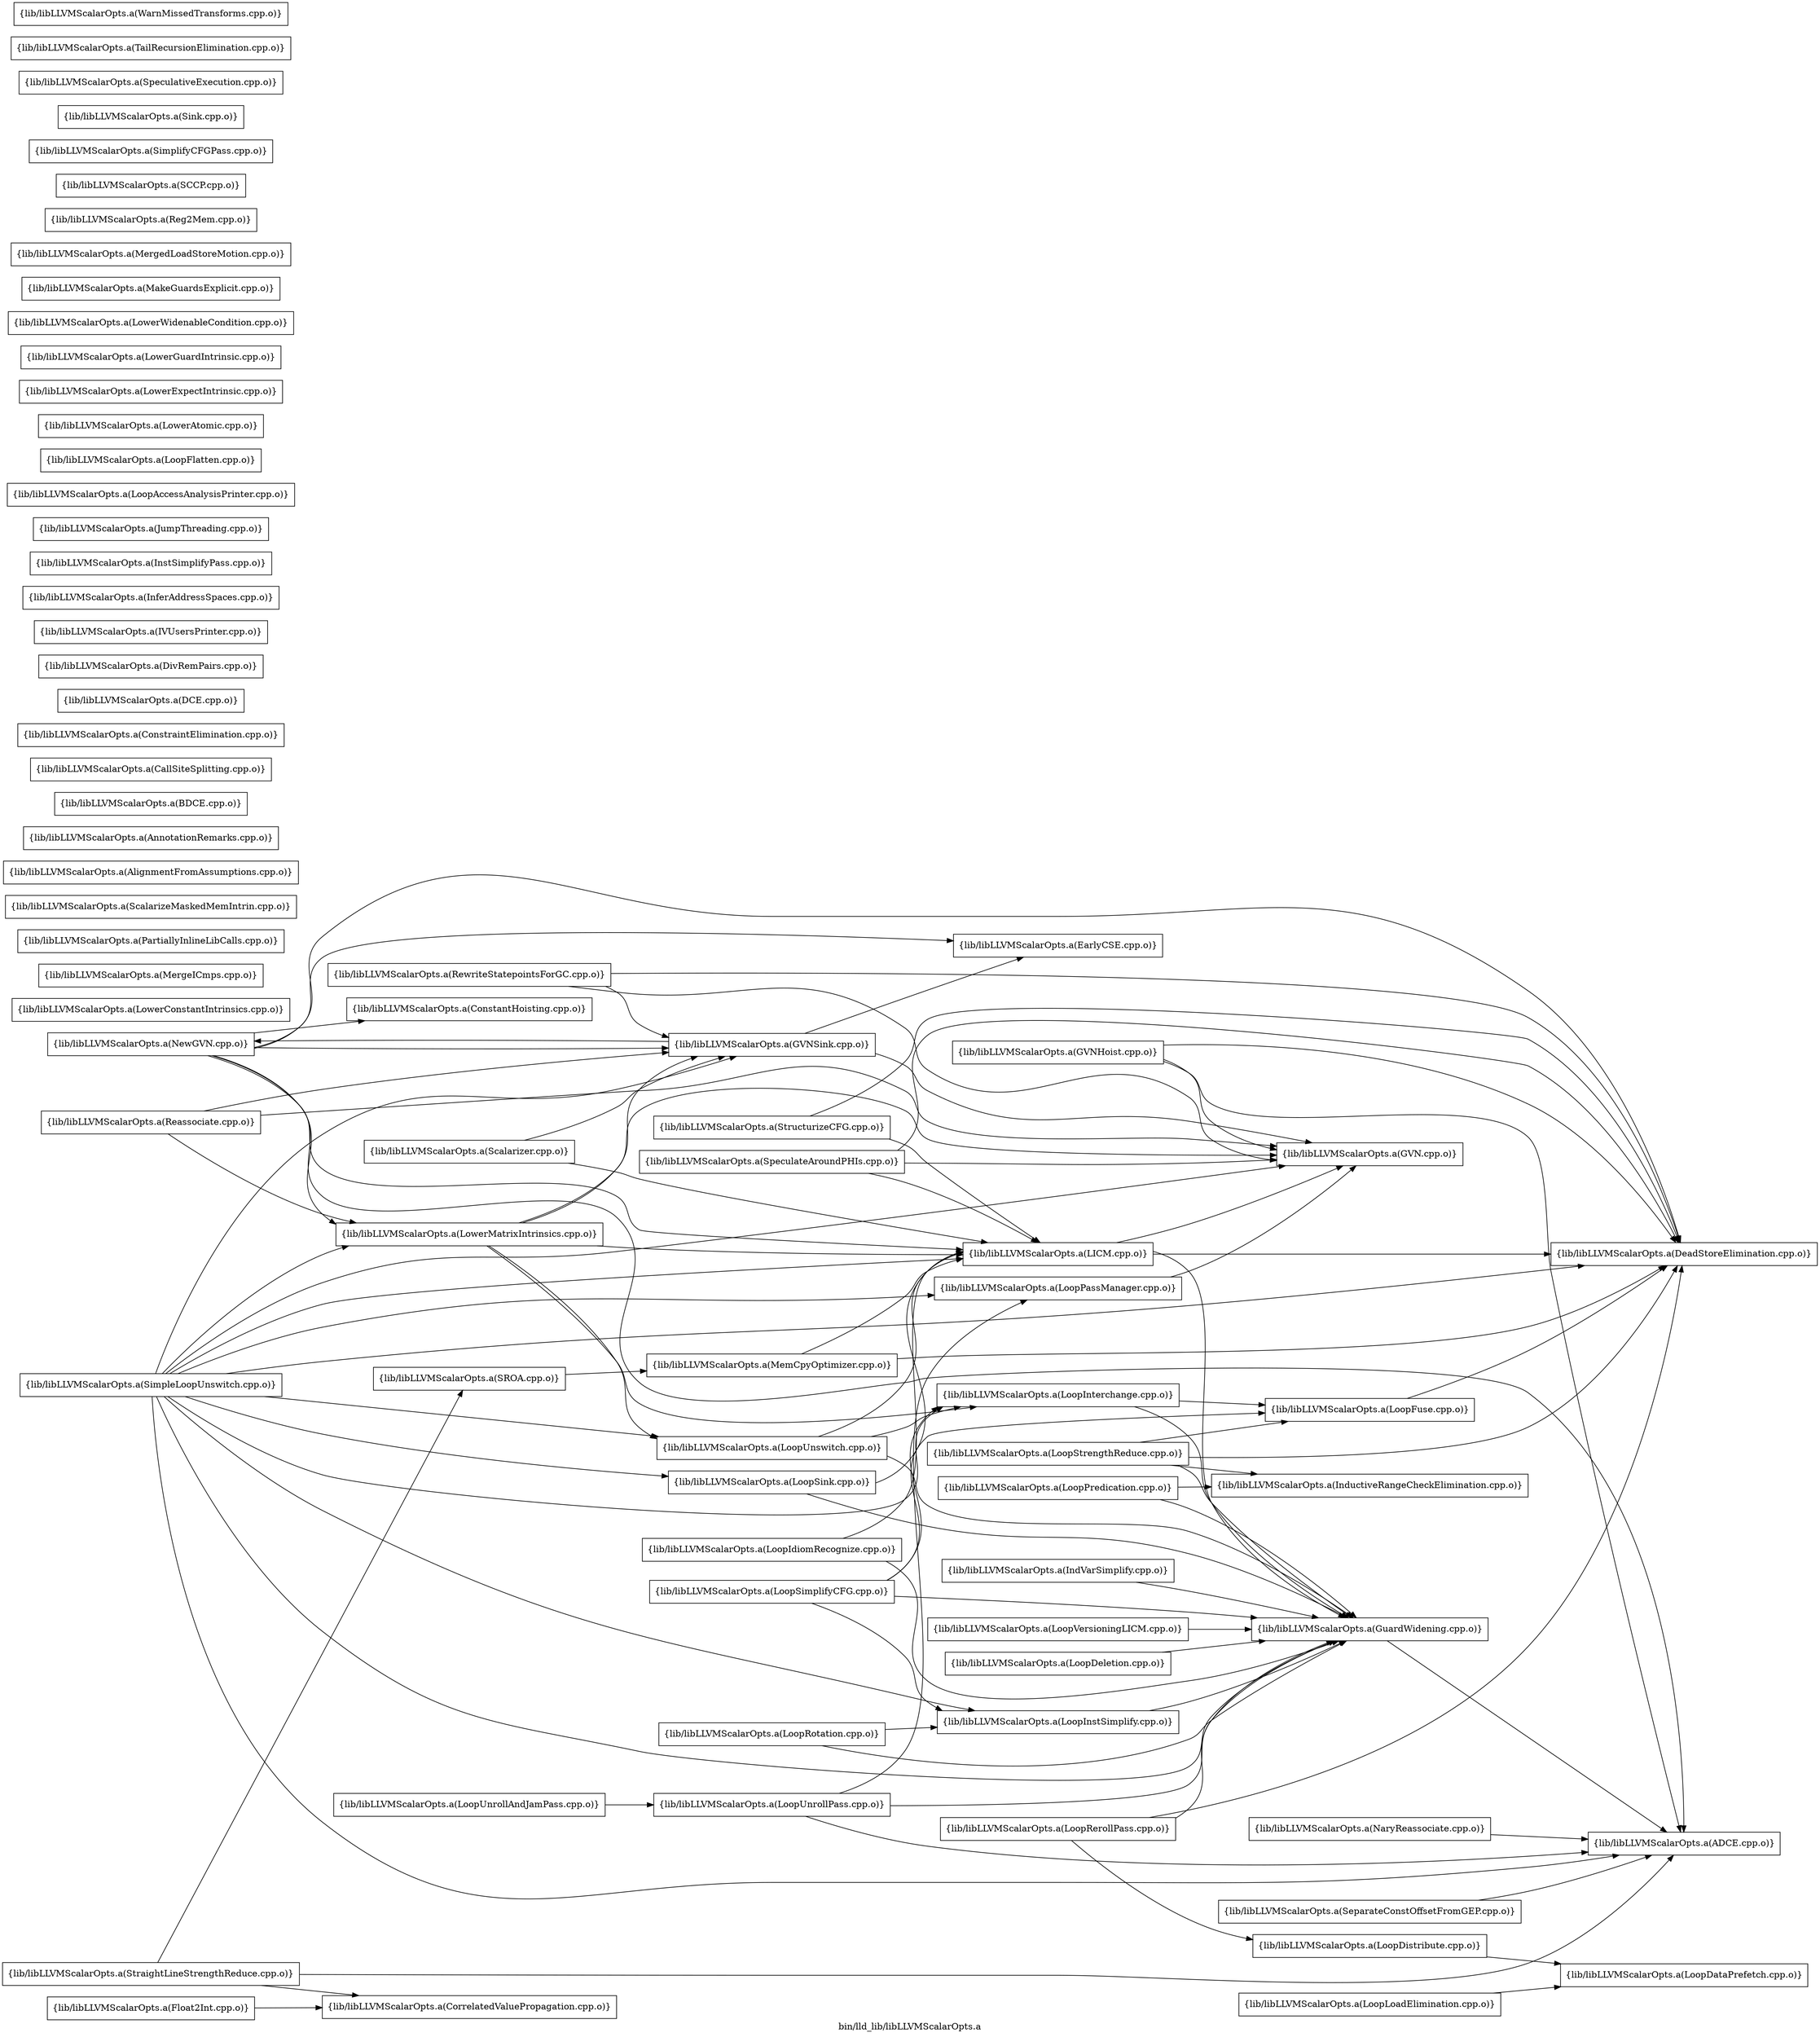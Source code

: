 digraph "bin/lld_lib/libLLVMScalarOpts.a" {
	label="bin/lld_lib/libLLVMScalarOpts.a";
	rankdir=LR;

	Node0x55af26eb9e38 [shape=record,shape=box,group=0,label="{lib/libLLVMScalarOpts.a(ConstantHoisting.cpp.o)}"];
	Node0x55af26ecbef8 [shape=record,shape=box,group=0,label="{lib/libLLVMScalarOpts.a(LoopStrengthReduce.cpp.o)}"];
	Node0x55af26ecbef8 -> Node0x55af26ed4f58;
	Node0x55af26ecbef8 -> Node0x55af26ed5958;
	Node0x55af26ecbef8 -> Node0x55af26ed1ee8;
	Node0x55af26ecbef8 -> Node0x55af26ec3618;
	Node0x55af26ec9608 [shape=record,shape=box,group=0,label="{lib/libLLVMScalarOpts.a(LowerConstantIntrinsics.cpp.o)}"];
	Node0x55af26ec6778 [shape=record,shape=box,group=0,label="{lib/libLLVMScalarOpts.a(MergeICmps.cpp.o)}"];
	Node0x55af26ec8708 [shape=record,shape=box,group=0,label="{lib/libLLVMScalarOpts.a(PartiallyInlineLibCalls.cpp.o)}"];
	Node0x55af26ecbfe8 [shape=record,shape=box,group=0,label="{lib/libLLVMScalarOpts.a(ScalarizeMaskedMemIntrin.cpp.o)}"];
	Node0x55af26eb7e58 [shape=record,shape=box,group=0,label="{lib/libLLVMScalarOpts.a(ADCE.cpp.o)}"];
	Node0x55af26eb8ad8 [shape=record,shape=box,group=0,label="{lib/libLLVMScalarOpts.a(AlignmentFromAssumptions.cpp.o)}"];
	Node0x55af26eb8d08 [shape=record,shape=box,group=0,label="{lib/libLLVMScalarOpts.a(AnnotationRemarks.cpp.o)}"];
	Node0x55af26eb9078 [shape=record,shape=box,group=0,label="{lib/libLLVMScalarOpts.a(BDCE.cpp.o)}"];
	Node0x55af26eba108 [shape=record,shape=box,group=0,label="{lib/libLLVMScalarOpts.a(CallSiteSplitting.cpp.o)}"];
	Node0x55af26ebae78 [shape=record,shape=box,group=0,label="{lib/libLLVMScalarOpts.a(ConstraintElimination.cpp.o)}"];
	Node0x55af26ed2c58 [shape=record,shape=box,group=0,label="{lib/libLLVMScalarOpts.a(CorrelatedValuePropagation.cpp.o)}"];
	Node0x55af26ed33d8 [shape=record,shape=box,group=0,label="{lib/libLLVMScalarOpts.a(DCE.cpp.o)}"];
	Node0x55af26ed4f58 [shape=record,shape=box,group=0,label="{lib/libLLVMScalarOpts.a(DeadStoreElimination.cpp.o)}"];
	Node0x55af26ed4b98 [shape=record,shape=box,group=0,label="{lib/libLLVMScalarOpts.a(DivRemPairs.cpp.o)}"];
	Node0x55af26ed5ea8 [shape=record,shape=box,group=0,label="{lib/libLLVMScalarOpts.a(EarlyCSE.cpp.o)}"];
	Node0x55af26ed68a8 [shape=record,shape=box,group=0,label="{lib/libLLVMScalarOpts.a(Float2Int.cpp.o)}"];
	Node0x55af26ed68a8 -> Node0x55af26ed2c58;
	Node0x55af26ed5958 [shape=record,shape=box,group=0,label="{lib/libLLVMScalarOpts.a(GuardWidening.cpp.o)}"];
	Node0x55af26ed5958 -> Node0x55af26eb7e58;
	Node0x55af26ed7578 [shape=record,shape=box,group=0,label="{lib/libLLVMScalarOpts.a(GVN.cpp.o)}"];
	Node0x55af26ed7848 [shape=record,shape=box,group=0,label="{lib/libLLVMScalarOpts.a(GVNHoist.cpp.o)}"];
	Node0x55af26ed7848 -> Node0x55af26eb7e58;
	Node0x55af26ed7848 -> Node0x55af26ed4f58;
	Node0x55af26ed7848 -> Node0x55af26ed7578;
	Node0x55af26ed6c68 [shape=record,shape=box,group=0,label="{lib/libLLVMScalarOpts.a(GVNSink.cpp.o)}"];
	Node0x55af26ed6c68 -> Node0x55af26ed5ea8;
	Node0x55af26ed6c68 -> Node0x55af26ed7578;
	Node0x55af26ed6c68 -> Node0x55af26ec88e8;
	Node0x55af26ece8d8 [shape=record,shape=box,group=0,label="{lib/libLLVMScalarOpts.a(IVUsersPrinter.cpp.o)}"];
	Node0x55af26ed1ee8 [shape=record,shape=box,group=0,label="{lib/libLLVMScalarOpts.a(InductiveRangeCheckElimination.cpp.o)}"];
	Node0x55af26ed2708 [shape=record,shape=box,group=0,label="{lib/libLLVMScalarOpts.a(IndVarSimplify.cpp.o)}"];
	Node0x55af26ed2708 -> Node0x55af26ed5958;
	Node0x55af26ed2b18 [shape=record,shape=box,group=0,label="{lib/libLLVMScalarOpts.a(InferAddressSpaces.cpp.o)}"];
	Node0x55af26ed3888 [shape=record,shape=box,group=0,label="{lib/libLLVMScalarOpts.a(InstSimplifyPass.cpp.o)}"];
	Node0x55af26ed3928 [shape=record,shape=box,group=0,label="{lib/libLLVMScalarOpts.a(JumpThreading.cpp.o)}"];
	Node0x55af26ed4698 [shape=record,shape=box,group=0,label="{lib/libLLVMScalarOpts.a(LICM.cpp.o)}"];
	Node0x55af26ed4698 -> Node0x55af26ed4f58;
	Node0x55af26ed4698 -> Node0x55af26ed5958;
	Node0x55af26ed4698 -> Node0x55af26ed7578;
	Node0x55af26ed4c38 [shape=record,shape=box,group=0,label="{lib/libLLVMScalarOpts.a(LoopAccessAnalysisPrinter.cpp.o)}"];
	Node0x55af26ed4eb8 [shape=record,shape=box,group=0,label="{lib/libLLVMScalarOpts.a(LoopSink.cpp.o)}"];
	Node0x55af26ed4eb8 -> Node0x55af26ed5958;
	Node0x55af26ed4eb8 -> Node0x55af26ed4698;
	Node0x55af26ed5d18 [shape=record,shape=box,group=0,label="{lib/libLLVMScalarOpts.a(LoopDeletion.cpp.o)}"];
	Node0x55af26ed5d18 -> Node0x55af26ed5958;
	Node0x55af26ed5c78 [shape=record,shape=box,group=0,label="{lib/libLLVMScalarOpts.a(LoopDataPrefetch.cpp.o)}"];
	Node0x55af26ed6a88 [shape=record,shape=box,group=0,label="{lib/libLLVMScalarOpts.a(LoopDistribute.cpp.o)}"];
	Node0x55af26ed6a88 -> Node0x55af26ed5c78;
	Node0x55af26ec3618 [shape=record,shape=box,group=0,label="{lib/libLLVMScalarOpts.a(LoopFuse.cpp.o)}"];
	Node0x55af26ec3618 -> Node0x55af26ed4f58;
	Node0x55af26ec1a48 [shape=record,shape=box,group=0,label="{lib/libLLVMScalarOpts.a(LoopIdiomRecognize.cpp.o)}"];
	Node0x55af26ec1a48 -> Node0x55af26ed5958;
	Node0x55af26ec1a48 -> Node0x55af26ed4698;
	Node0x55af26ec13b8 [shape=record,shape=box,group=0,label="{lib/libLLVMScalarOpts.a(LoopInstSimplify.cpp.o)}"];
	Node0x55af26ec13b8 -> Node0x55af26ed5958;
	Node0x55af26ec26c8 [shape=record,shape=box,group=0,label="{lib/libLLVMScalarOpts.a(LoopInterchange.cpp.o)}"];
	Node0x55af26ec26c8 -> Node0x55af26ed5958;
	Node0x55af26ec26c8 -> Node0x55af26ec3618;
	Node0x55af26ec5af8 [shape=record,shape=box,group=0,label="{lib/libLLVMScalarOpts.a(LoopFlatten.cpp.o)}"];
	Node0x55af26ec4f68 [shape=record,shape=box,group=0,label="{lib/libLLVMScalarOpts.a(LoopLoadElimination.cpp.o)}"];
	Node0x55af26ec4f68 -> Node0x55af26ed5c78;
	Node0x55af26ec5508 [shape=record,shape=box,group=0,label="{lib/libLLVMScalarOpts.a(LoopPassManager.cpp.o)}"];
	Node0x55af26ec5508 -> Node0x55af26ed7578;
	Node0x55af26ec47e8 [shape=record,shape=box,group=0,label="{lib/libLLVMScalarOpts.a(LoopPredication.cpp.o)}"];
	Node0x55af26ec47e8 -> Node0x55af26ed5958;
	Node0x55af26ec47e8 -> Node0x55af26ed1ee8;
	Node0x55af26ec3c58 [shape=record,shape=box,group=0,label="{lib/libLLVMScalarOpts.a(LoopRerollPass.cpp.o)}"];
	Node0x55af26ec3c58 -> Node0x55af26ed4f58;
	Node0x55af26ec3c58 -> Node0x55af26ed5958;
	Node0x55af26ec3c58 -> Node0x55af26ed6a88;
	Node0x55af26ec43d8 [shape=record,shape=box,group=0,label="{lib/libLLVMScalarOpts.a(LoopRotation.cpp.o)}"];
	Node0x55af26ec43d8 -> Node0x55af26ed5958;
	Node0x55af26ec43d8 -> Node0x55af26ec13b8;
	Node0x55af26ec8758 [shape=record,shape=box,group=0,label="{lib/libLLVMScalarOpts.a(LoopSimplifyCFG.cpp.o)}"];
	Node0x55af26ec8758 -> Node0x55af26ed5958;
	Node0x55af26ec8758 -> Node0x55af26ec3618;
	Node0x55af26ec8758 -> Node0x55af26ec13b8;
	Node0x55af26ec8758 -> Node0x55af26ec26c8;
	Node0x55af26ecc038 [shape=record,shape=box,group=0,label="{lib/libLLVMScalarOpts.a(LoopUnrollPass.cpp.o)}"];
	Node0x55af26ecc038 -> Node0x55af26eb7e58;
	Node0x55af26ecc038 -> Node0x55af26ed5958;
	Node0x55af26ecc038 -> Node0x55af26ec5508;
	Node0x55af26ecb458 [shape=record,shape=box,group=0,label="{lib/libLLVMScalarOpts.a(LoopUnrollAndJamPass.cpp.o)}"];
	Node0x55af26ecb458 -> Node0x55af26ecc038;
	Node0x55af26ecce48 [shape=record,shape=box,group=0,label="{lib/libLLVMScalarOpts.a(LoopVersioningLICM.cpp.o)}"];
	Node0x55af26ecce48 -> Node0x55af26ed5958;
	Node0x55af26ec9fb8 [shape=record,shape=box,group=0,label="{lib/libLLVMScalarOpts.a(LowerAtomic.cpp.o)}"];
	Node0x55af26ec8e38 [shape=record,shape=box,group=0,label="{lib/libLLVMScalarOpts.a(LowerExpectIntrinsic.cpp.o)}"];
	Node0x55af26ecb228 [shape=record,shape=box,group=0,label="{lib/libLLVMScalarOpts.a(LowerGuardIntrinsic.cpp.o)}"];
	Node0x55af26ecb3b8 [shape=record,shape=box,group=0,label="{lib/libLLVMScalarOpts.a(LowerMatrixIntrinsics.cpp.o)}"];
	Node0x55af26ecb3b8 -> Node0x55af26ed7578;
	Node0x55af26ecb3b8 -> Node0x55af26ed6c68;
	Node0x55af26ecb3b8 -> Node0x55af26ed4698;
	Node0x55af26ecb3b8 -> Node0x55af26ec26c8;
	Node0x55af26ecb3b8 -> Node0x55af26ecd5c8;
	Node0x55af26eca0f8 [shape=record,shape=box,group=0,label="{lib/libLLVMScalarOpts.a(LowerWidenableCondition.cpp.o)}"];
	Node0x55af26ec5b48 [shape=record,shape=box,group=0,label="{lib/libLLVMScalarOpts.a(MakeGuardsExplicit.cpp.o)}"];
	Node0x55af26ec6598 [shape=record,shape=box,group=0,label="{lib/libLLVMScalarOpts.a(MemCpyOptimizer.cpp.o)}"];
	Node0x55af26ec6598 -> Node0x55af26ed4f58;
	Node0x55af26ec6598 -> Node0x55af26ed4698;
	Node0x55af26ec73f8 [shape=record,shape=box,group=0,label="{lib/libLLVMScalarOpts.a(MergedLoadStoreMotion.cpp.o)}"];
	Node0x55af26ec78a8 [shape=record,shape=box,group=0,label="{lib/libLLVMScalarOpts.a(NaryReassociate.cpp.o)}"];
	Node0x55af26ec78a8 -> Node0x55af26eb7e58;
	Node0x55af26ec88e8 [shape=record,shape=box,group=0,label="{lib/libLLVMScalarOpts.a(NewGVN.cpp.o)}"];
	Node0x55af26ec88e8 -> Node0x55af26eb7e58;
	Node0x55af26ec88e8 -> Node0x55af26eb9e38;
	Node0x55af26ec88e8 -> Node0x55af26ed4f58;
	Node0x55af26ec88e8 -> Node0x55af26ed5ea8;
	Node0x55af26ec88e8 -> Node0x55af26ed6c68;
	Node0x55af26ec88e8 -> Node0x55af26ed4698;
	Node0x55af26ec88e8 -> Node0x55af26ecb3b8;
	Node0x55af26ed2a78 [shape=record,shape=box,group=0,label="{lib/libLLVMScalarOpts.a(Reassociate.cpp.o)}"];
	Node0x55af26ed2a78 -> Node0x55af26ed7578;
	Node0x55af26ed2a78 -> Node0x55af26ed6c68;
	Node0x55af26ed2a78 -> Node0x55af26ecb3b8;
	Node0x55af26ed3b08 [shape=record,shape=box,group=0,label="{lib/libLLVMScalarOpts.a(Reg2Mem.cpp.o)}"];
	Node0x55af26ed39c8 [shape=record,shape=box,group=0,label="{lib/libLLVMScalarOpts.a(RewriteStatepointsForGC.cpp.o)}"];
	Node0x55af26ed39c8 -> Node0x55af26ed4f58;
	Node0x55af26ed39c8 -> Node0x55af26ed7578;
	Node0x55af26ed39c8 -> Node0x55af26ed6c68;
	Node0x55af26ed4058 [shape=record,shape=box,group=0,label="{lib/libLLVMScalarOpts.a(SCCP.cpp.o)}"];
	Node0x55af26ecb318 [shape=record,shape=box,group=0,label="{lib/libLLVMScalarOpts.a(SROA.cpp.o)}"];
	Node0x55af26ecb318 -> Node0x55af26ec6598;
	Node0x55af26ecc498 [shape=record,shape=box,group=0,label="{lib/libLLVMScalarOpts.a(Scalarizer.cpp.o)}"];
	Node0x55af26ecc498 -> Node0x55af26ed6c68;
	Node0x55af26ecc498 -> Node0x55af26ed4698;
	Node0x55af26ec9f18 [shape=record,shape=box,group=0,label="{lib/libLLVMScalarOpts.a(SeparateConstOffsetFromGEP.cpp.o)}"];
	Node0x55af26ec9f18 -> Node0x55af26eb7e58;
	Node0x55af26ecb098 [shape=record,shape=box,group=0,label="{lib/libLLVMScalarOpts.a(SimpleLoopUnswitch.cpp.o)}"];
	Node0x55af26ecb098 -> Node0x55af26eb7e58;
	Node0x55af26ecb098 -> Node0x55af26ed4f58;
	Node0x55af26ecb098 -> Node0x55af26ed5958;
	Node0x55af26ecb098 -> Node0x55af26ed7578;
	Node0x55af26ecb098 -> Node0x55af26ed6c68;
	Node0x55af26ecb098 -> Node0x55af26ed4698;
	Node0x55af26ecb098 -> Node0x55af26ed4eb8;
	Node0x55af26ecb098 -> Node0x55af26ec13b8;
	Node0x55af26ecb098 -> Node0x55af26ec26c8;
	Node0x55af26ecb098 -> Node0x55af26ec5508;
	Node0x55af26ecb098 -> Node0x55af26ecd5c8;
	Node0x55af26ecb098 -> Node0x55af26ecb3b8;
	Node0x55af26ec8fc8 [shape=record,shape=box,group=0,label="{lib/libLLVMScalarOpts.a(SimplifyCFGPass.cpp.o)}"];
	Node0x55af26ec8e88 [shape=record,shape=box,group=0,label="{lib/libLLVMScalarOpts.a(Sink.cpp.o)}"];
	Node0x55af26ec9798 [shape=record,shape=box,group=0,label="{lib/libLLVMScalarOpts.a(SpeculativeExecution.cpp.o)}"];
	Node0x55af26ec7b78 [shape=record,shape=box,group=0,label="{lib/libLLVMScalarOpts.a(SpeculateAroundPHIs.cpp.o)}"];
	Node0x55af26ec7b78 -> Node0x55af26ed4f58;
	Node0x55af26ec7b78 -> Node0x55af26ed7578;
	Node0x55af26ec7b78 -> Node0x55af26ed4698;
	Node0x55af26ec87f8 [shape=record,shape=box,group=0,label="{lib/libLLVMScalarOpts.a(StraightLineStrengthReduce.cpp.o)}"];
	Node0x55af26ec87f8 -> Node0x55af26eb7e58;
	Node0x55af26ec87f8 -> Node0x55af26ed2c58;
	Node0x55af26ec87f8 -> Node0x55af26ecb318;
	Node0x55af26ec8668 [shape=record,shape=box,group=0,label="{lib/libLLVMScalarOpts.a(StructurizeCFG.cpp.o)}"];
	Node0x55af26ec8668 -> Node0x55af26ed4f58;
	Node0x55af26ec8668 -> Node0x55af26ed4698;
	Node0x55af26ebf6f8 [shape=record,shape=box,group=0,label="{lib/libLLVMScalarOpts.a(TailRecursionElimination.cpp.o)}"];
	Node0x55af26ec2808 [shape=record,shape=box,group=0,label="{lib/libLLVMScalarOpts.a(WarnMissedTransforms.cpp.o)}"];
	Node0x55af26ecd5c8 [shape=record,shape=box,group=0,label="{lib/libLLVMScalarOpts.a(LoopUnswitch.cpp.o)}"];
	Node0x55af26ecd5c8 -> Node0x55af26ed5958;
	Node0x55af26ecd5c8 -> Node0x55af26ed4698;
	Node0x55af26ecd5c8 -> Node0x55af26ec26c8;
}
